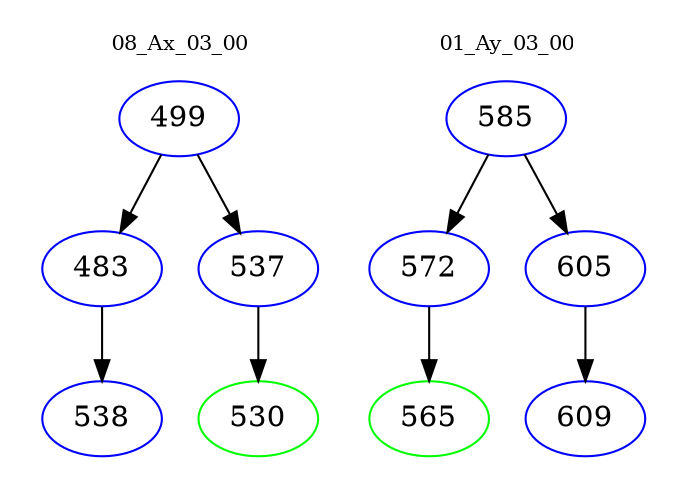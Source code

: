 digraph{
subgraph cluster_0 {
color = white
label = "08_Ax_03_00";
fontsize=10;
T0_499 [label="499", color="blue"]
T0_499 -> T0_483 [color="black"]
T0_483 [label="483", color="blue"]
T0_483 -> T0_538 [color="black"]
T0_538 [label="538", color="blue"]
T0_499 -> T0_537 [color="black"]
T0_537 [label="537", color="blue"]
T0_537 -> T0_530 [color="black"]
T0_530 [label="530", color="green"]
}
subgraph cluster_1 {
color = white
label = "01_Ay_03_00";
fontsize=10;
T1_585 [label="585", color="blue"]
T1_585 -> T1_572 [color="black"]
T1_572 [label="572", color="blue"]
T1_572 -> T1_565 [color="black"]
T1_565 [label="565", color="green"]
T1_585 -> T1_605 [color="black"]
T1_605 [label="605", color="blue"]
T1_605 -> T1_609 [color="black"]
T1_609 [label="609", color="blue"]
}
}
